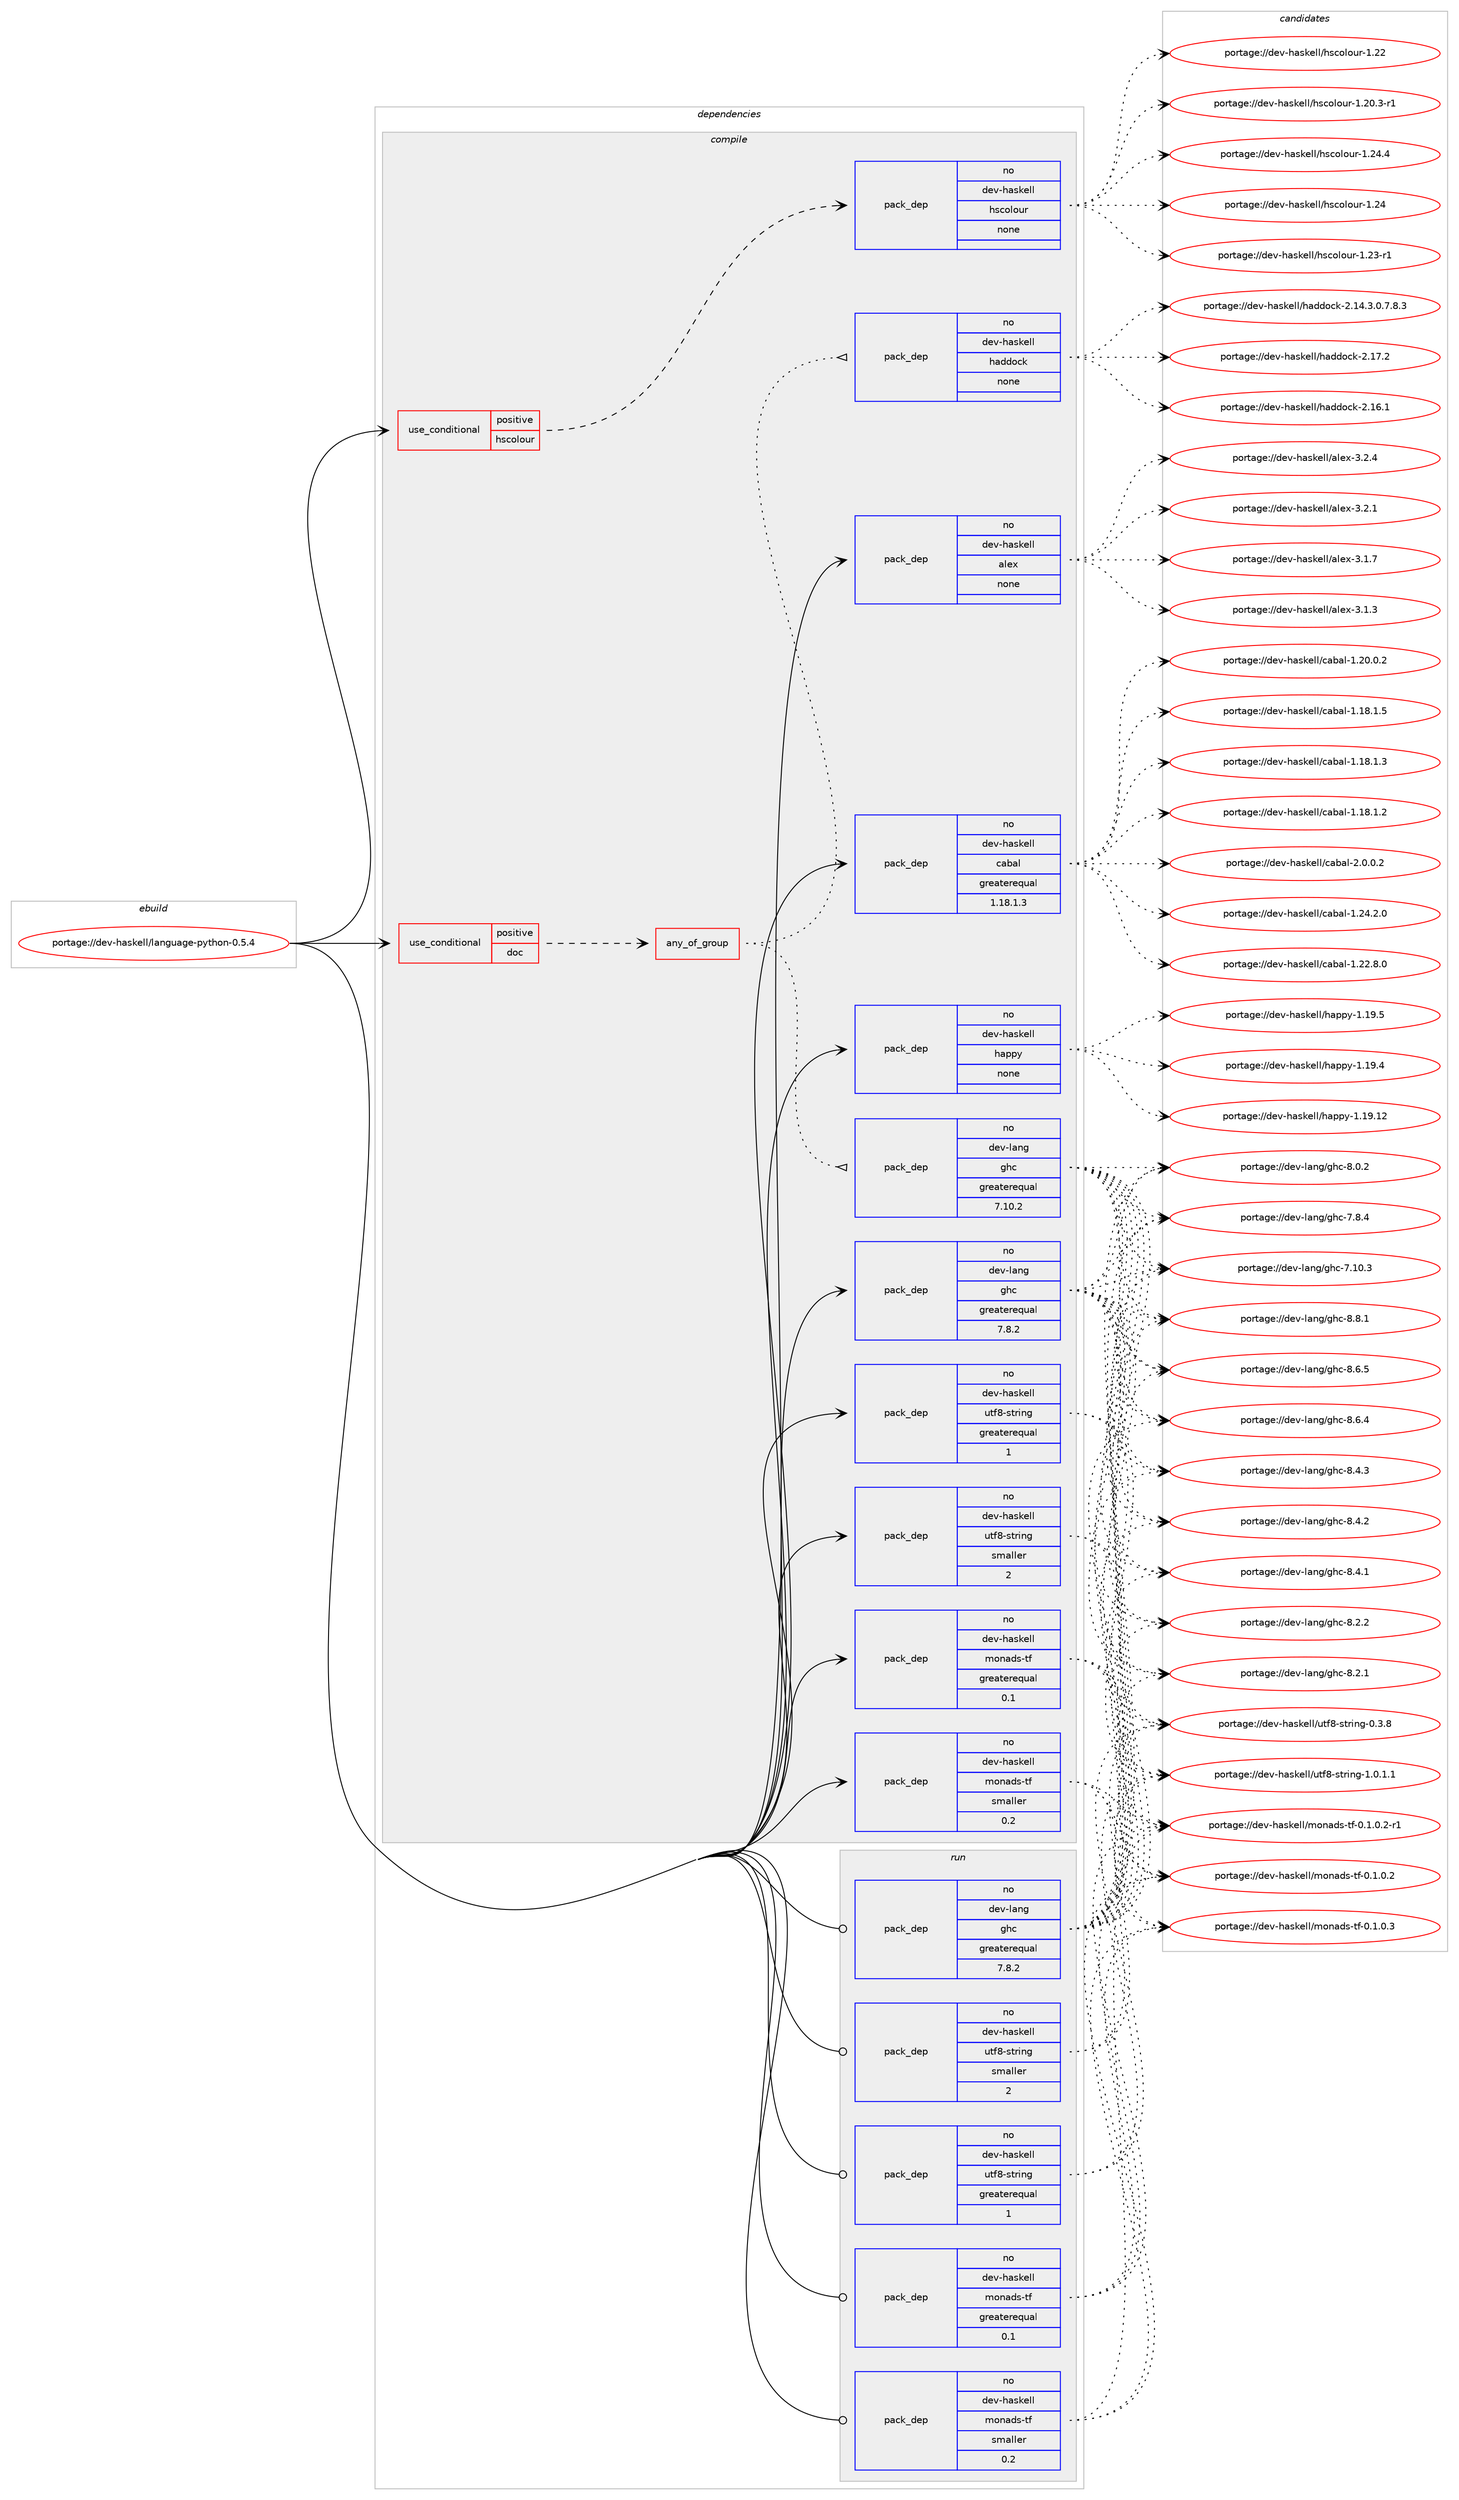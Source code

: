digraph prolog {

# *************
# Graph options
# *************

newrank=true;
concentrate=true;
compound=true;
graph [rankdir=LR,fontname=Helvetica,fontsize=10,ranksep=1.5];#, ranksep=2.5, nodesep=0.2];
edge  [arrowhead=vee];
node  [fontname=Helvetica,fontsize=10];

# **********
# The ebuild
# **********

subgraph cluster_leftcol {
color=gray;
label=<<i>ebuild</i>>;
id [label="portage://dev-haskell/language-python-0.5.4", color=red, width=4, href="../dev-haskell/language-python-0.5.4.svg"];
}

# ****************
# The dependencies
# ****************

subgraph cluster_midcol {
color=gray;
label=<<i>dependencies</i>>;
subgraph cluster_compile {
fillcolor="#eeeeee";
style=filled;
label=<<i>compile</i>>;
subgraph cond132990 {
dependency554564 [label=<<TABLE BORDER="0" CELLBORDER="1" CELLSPACING="0" CELLPADDING="4"><TR><TD ROWSPAN="3" CELLPADDING="10">use_conditional</TD></TR><TR><TD>positive</TD></TR><TR><TD>doc</TD></TR></TABLE>>, shape=none, color=red];
subgraph any6138 {
dependency554565 [label=<<TABLE BORDER="0" CELLBORDER="1" CELLSPACING="0" CELLPADDING="4"><TR><TD CELLPADDING="10">any_of_group</TD></TR></TABLE>>, shape=none, color=red];subgraph pack415199 {
dependency554566 [label=<<TABLE BORDER="0" CELLBORDER="1" CELLSPACING="0" CELLPADDING="4" WIDTH="220"><TR><TD ROWSPAN="6" CELLPADDING="30">pack_dep</TD></TR><TR><TD WIDTH="110">no</TD></TR><TR><TD>dev-haskell</TD></TR><TR><TD>haddock</TD></TR><TR><TD>none</TD></TR><TR><TD></TD></TR></TABLE>>, shape=none, color=blue];
}
dependency554565:e -> dependency554566:w [weight=20,style="dotted",arrowhead="oinv"];
subgraph pack415200 {
dependency554567 [label=<<TABLE BORDER="0" CELLBORDER="1" CELLSPACING="0" CELLPADDING="4" WIDTH="220"><TR><TD ROWSPAN="6" CELLPADDING="30">pack_dep</TD></TR><TR><TD WIDTH="110">no</TD></TR><TR><TD>dev-lang</TD></TR><TR><TD>ghc</TD></TR><TR><TD>greaterequal</TD></TR><TR><TD>7.10.2</TD></TR></TABLE>>, shape=none, color=blue];
}
dependency554565:e -> dependency554567:w [weight=20,style="dotted",arrowhead="oinv"];
}
dependency554564:e -> dependency554565:w [weight=20,style="dashed",arrowhead="vee"];
}
id:e -> dependency554564:w [weight=20,style="solid",arrowhead="vee"];
subgraph cond132991 {
dependency554568 [label=<<TABLE BORDER="0" CELLBORDER="1" CELLSPACING="0" CELLPADDING="4"><TR><TD ROWSPAN="3" CELLPADDING="10">use_conditional</TD></TR><TR><TD>positive</TD></TR><TR><TD>hscolour</TD></TR></TABLE>>, shape=none, color=red];
subgraph pack415201 {
dependency554569 [label=<<TABLE BORDER="0" CELLBORDER="1" CELLSPACING="0" CELLPADDING="4" WIDTH="220"><TR><TD ROWSPAN="6" CELLPADDING="30">pack_dep</TD></TR><TR><TD WIDTH="110">no</TD></TR><TR><TD>dev-haskell</TD></TR><TR><TD>hscolour</TD></TR><TR><TD>none</TD></TR><TR><TD></TD></TR></TABLE>>, shape=none, color=blue];
}
dependency554568:e -> dependency554569:w [weight=20,style="dashed",arrowhead="vee"];
}
id:e -> dependency554568:w [weight=20,style="solid",arrowhead="vee"];
subgraph pack415202 {
dependency554570 [label=<<TABLE BORDER="0" CELLBORDER="1" CELLSPACING="0" CELLPADDING="4" WIDTH="220"><TR><TD ROWSPAN="6" CELLPADDING="30">pack_dep</TD></TR><TR><TD WIDTH="110">no</TD></TR><TR><TD>dev-haskell</TD></TR><TR><TD>alex</TD></TR><TR><TD>none</TD></TR><TR><TD></TD></TR></TABLE>>, shape=none, color=blue];
}
id:e -> dependency554570:w [weight=20,style="solid",arrowhead="vee"];
subgraph pack415203 {
dependency554571 [label=<<TABLE BORDER="0" CELLBORDER="1" CELLSPACING="0" CELLPADDING="4" WIDTH="220"><TR><TD ROWSPAN="6" CELLPADDING="30">pack_dep</TD></TR><TR><TD WIDTH="110">no</TD></TR><TR><TD>dev-haskell</TD></TR><TR><TD>cabal</TD></TR><TR><TD>greaterequal</TD></TR><TR><TD>1.18.1.3</TD></TR></TABLE>>, shape=none, color=blue];
}
id:e -> dependency554571:w [weight=20,style="solid",arrowhead="vee"];
subgraph pack415204 {
dependency554572 [label=<<TABLE BORDER="0" CELLBORDER="1" CELLSPACING="0" CELLPADDING="4" WIDTH="220"><TR><TD ROWSPAN="6" CELLPADDING="30">pack_dep</TD></TR><TR><TD WIDTH="110">no</TD></TR><TR><TD>dev-haskell</TD></TR><TR><TD>happy</TD></TR><TR><TD>none</TD></TR><TR><TD></TD></TR></TABLE>>, shape=none, color=blue];
}
id:e -> dependency554572:w [weight=20,style="solid",arrowhead="vee"];
subgraph pack415205 {
dependency554573 [label=<<TABLE BORDER="0" CELLBORDER="1" CELLSPACING="0" CELLPADDING="4" WIDTH="220"><TR><TD ROWSPAN="6" CELLPADDING="30">pack_dep</TD></TR><TR><TD WIDTH="110">no</TD></TR><TR><TD>dev-haskell</TD></TR><TR><TD>monads-tf</TD></TR><TR><TD>greaterequal</TD></TR><TR><TD>0.1</TD></TR></TABLE>>, shape=none, color=blue];
}
id:e -> dependency554573:w [weight=20,style="solid",arrowhead="vee"];
subgraph pack415206 {
dependency554574 [label=<<TABLE BORDER="0" CELLBORDER="1" CELLSPACING="0" CELLPADDING="4" WIDTH="220"><TR><TD ROWSPAN="6" CELLPADDING="30">pack_dep</TD></TR><TR><TD WIDTH="110">no</TD></TR><TR><TD>dev-haskell</TD></TR><TR><TD>monads-tf</TD></TR><TR><TD>smaller</TD></TR><TR><TD>0.2</TD></TR></TABLE>>, shape=none, color=blue];
}
id:e -> dependency554574:w [weight=20,style="solid",arrowhead="vee"];
subgraph pack415207 {
dependency554575 [label=<<TABLE BORDER="0" CELLBORDER="1" CELLSPACING="0" CELLPADDING="4" WIDTH="220"><TR><TD ROWSPAN="6" CELLPADDING="30">pack_dep</TD></TR><TR><TD WIDTH="110">no</TD></TR><TR><TD>dev-haskell</TD></TR><TR><TD>utf8-string</TD></TR><TR><TD>greaterequal</TD></TR><TR><TD>1</TD></TR></TABLE>>, shape=none, color=blue];
}
id:e -> dependency554575:w [weight=20,style="solid",arrowhead="vee"];
subgraph pack415208 {
dependency554576 [label=<<TABLE BORDER="0" CELLBORDER="1" CELLSPACING="0" CELLPADDING="4" WIDTH="220"><TR><TD ROWSPAN="6" CELLPADDING="30">pack_dep</TD></TR><TR><TD WIDTH="110">no</TD></TR><TR><TD>dev-haskell</TD></TR><TR><TD>utf8-string</TD></TR><TR><TD>smaller</TD></TR><TR><TD>2</TD></TR></TABLE>>, shape=none, color=blue];
}
id:e -> dependency554576:w [weight=20,style="solid",arrowhead="vee"];
subgraph pack415209 {
dependency554577 [label=<<TABLE BORDER="0" CELLBORDER="1" CELLSPACING="0" CELLPADDING="4" WIDTH="220"><TR><TD ROWSPAN="6" CELLPADDING="30">pack_dep</TD></TR><TR><TD WIDTH="110">no</TD></TR><TR><TD>dev-lang</TD></TR><TR><TD>ghc</TD></TR><TR><TD>greaterequal</TD></TR><TR><TD>7.8.2</TD></TR></TABLE>>, shape=none, color=blue];
}
id:e -> dependency554577:w [weight=20,style="solid",arrowhead="vee"];
}
subgraph cluster_compileandrun {
fillcolor="#eeeeee";
style=filled;
label=<<i>compile and run</i>>;
}
subgraph cluster_run {
fillcolor="#eeeeee";
style=filled;
label=<<i>run</i>>;
subgraph pack415210 {
dependency554578 [label=<<TABLE BORDER="0" CELLBORDER="1" CELLSPACING="0" CELLPADDING="4" WIDTH="220"><TR><TD ROWSPAN="6" CELLPADDING="30">pack_dep</TD></TR><TR><TD WIDTH="110">no</TD></TR><TR><TD>dev-haskell</TD></TR><TR><TD>monads-tf</TD></TR><TR><TD>greaterequal</TD></TR><TR><TD>0.1</TD></TR></TABLE>>, shape=none, color=blue];
}
id:e -> dependency554578:w [weight=20,style="solid",arrowhead="odot"];
subgraph pack415211 {
dependency554579 [label=<<TABLE BORDER="0" CELLBORDER="1" CELLSPACING="0" CELLPADDING="4" WIDTH="220"><TR><TD ROWSPAN="6" CELLPADDING="30">pack_dep</TD></TR><TR><TD WIDTH="110">no</TD></TR><TR><TD>dev-haskell</TD></TR><TR><TD>monads-tf</TD></TR><TR><TD>smaller</TD></TR><TR><TD>0.2</TD></TR></TABLE>>, shape=none, color=blue];
}
id:e -> dependency554579:w [weight=20,style="solid",arrowhead="odot"];
subgraph pack415212 {
dependency554580 [label=<<TABLE BORDER="0" CELLBORDER="1" CELLSPACING="0" CELLPADDING="4" WIDTH="220"><TR><TD ROWSPAN="6" CELLPADDING="30">pack_dep</TD></TR><TR><TD WIDTH="110">no</TD></TR><TR><TD>dev-haskell</TD></TR><TR><TD>utf8-string</TD></TR><TR><TD>greaterequal</TD></TR><TR><TD>1</TD></TR></TABLE>>, shape=none, color=blue];
}
id:e -> dependency554580:w [weight=20,style="solid",arrowhead="odot"];
subgraph pack415213 {
dependency554581 [label=<<TABLE BORDER="0" CELLBORDER="1" CELLSPACING="0" CELLPADDING="4" WIDTH="220"><TR><TD ROWSPAN="6" CELLPADDING="30">pack_dep</TD></TR><TR><TD WIDTH="110">no</TD></TR><TR><TD>dev-haskell</TD></TR><TR><TD>utf8-string</TD></TR><TR><TD>smaller</TD></TR><TR><TD>2</TD></TR></TABLE>>, shape=none, color=blue];
}
id:e -> dependency554581:w [weight=20,style="solid",arrowhead="odot"];
subgraph pack415214 {
dependency554582 [label=<<TABLE BORDER="0" CELLBORDER="1" CELLSPACING="0" CELLPADDING="4" WIDTH="220"><TR><TD ROWSPAN="6" CELLPADDING="30">pack_dep</TD></TR><TR><TD WIDTH="110">no</TD></TR><TR><TD>dev-lang</TD></TR><TR><TD>ghc</TD></TR><TR><TD>greaterequal</TD></TR><TR><TD>7.8.2</TD></TR></TABLE>>, shape=none, color=blue];
}
id:e -> dependency554582:w [weight=20,style="solid",arrowhead="odot"];
}
}

# **************
# The candidates
# **************

subgraph cluster_choices {
rank=same;
color=gray;
label=<<i>candidates</i>>;

subgraph choice415199 {
color=black;
nodesep=1;
choice100101118451049711510710110810847104971001001119910745504649554650 [label="portage://dev-haskell/haddock-2.17.2", color=red, width=4,href="../dev-haskell/haddock-2.17.2.svg"];
choice100101118451049711510710110810847104971001001119910745504649544649 [label="portage://dev-haskell/haddock-2.16.1", color=red, width=4,href="../dev-haskell/haddock-2.16.1.svg"];
choice1001011184510497115107101108108471049710010011199107455046495246514648465546564651 [label="portage://dev-haskell/haddock-2.14.3.0.7.8.3", color=red, width=4,href="../dev-haskell/haddock-2.14.3.0.7.8.3.svg"];
dependency554566:e -> choice100101118451049711510710110810847104971001001119910745504649554650:w [style=dotted,weight="100"];
dependency554566:e -> choice100101118451049711510710110810847104971001001119910745504649544649:w [style=dotted,weight="100"];
dependency554566:e -> choice1001011184510497115107101108108471049710010011199107455046495246514648465546564651:w [style=dotted,weight="100"];
}
subgraph choice415200 {
color=black;
nodesep=1;
choice10010111845108971101034710310499455646564649 [label="portage://dev-lang/ghc-8.8.1", color=red, width=4,href="../dev-lang/ghc-8.8.1.svg"];
choice10010111845108971101034710310499455646544653 [label="portage://dev-lang/ghc-8.6.5", color=red, width=4,href="../dev-lang/ghc-8.6.5.svg"];
choice10010111845108971101034710310499455646544652 [label="portage://dev-lang/ghc-8.6.4", color=red, width=4,href="../dev-lang/ghc-8.6.4.svg"];
choice10010111845108971101034710310499455646524651 [label="portage://dev-lang/ghc-8.4.3", color=red, width=4,href="../dev-lang/ghc-8.4.3.svg"];
choice10010111845108971101034710310499455646524650 [label="portage://dev-lang/ghc-8.4.2", color=red, width=4,href="../dev-lang/ghc-8.4.2.svg"];
choice10010111845108971101034710310499455646524649 [label="portage://dev-lang/ghc-8.4.1", color=red, width=4,href="../dev-lang/ghc-8.4.1.svg"];
choice10010111845108971101034710310499455646504650 [label="portage://dev-lang/ghc-8.2.2", color=red, width=4,href="../dev-lang/ghc-8.2.2.svg"];
choice10010111845108971101034710310499455646504649 [label="portage://dev-lang/ghc-8.2.1", color=red, width=4,href="../dev-lang/ghc-8.2.1.svg"];
choice10010111845108971101034710310499455646484650 [label="portage://dev-lang/ghc-8.0.2", color=red, width=4,href="../dev-lang/ghc-8.0.2.svg"];
choice10010111845108971101034710310499455546564652 [label="portage://dev-lang/ghc-7.8.4", color=red, width=4,href="../dev-lang/ghc-7.8.4.svg"];
choice1001011184510897110103471031049945554649484651 [label="portage://dev-lang/ghc-7.10.3", color=red, width=4,href="../dev-lang/ghc-7.10.3.svg"];
dependency554567:e -> choice10010111845108971101034710310499455646564649:w [style=dotted,weight="100"];
dependency554567:e -> choice10010111845108971101034710310499455646544653:w [style=dotted,weight="100"];
dependency554567:e -> choice10010111845108971101034710310499455646544652:w [style=dotted,weight="100"];
dependency554567:e -> choice10010111845108971101034710310499455646524651:w [style=dotted,weight="100"];
dependency554567:e -> choice10010111845108971101034710310499455646524650:w [style=dotted,weight="100"];
dependency554567:e -> choice10010111845108971101034710310499455646524649:w [style=dotted,weight="100"];
dependency554567:e -> choice10010111845108971101034710310499455646504650:w [style=dotted,weight="100"];
dependency554567:e -> choice10010111845108971101034710310499455646504649:w [style=dotted,weight="100"];
dependency554567:e -> choice10010111845108971101034710310499455646484650:w [style=dotted,weight="100"];
dependency554567:e -> choice10010111845108971101034710310499455546564652:w [style=dotted,weight="100"];
dependency554567:e -> choice1001011184510897110103471031049945554649484651:w [style=dotted,weight="100"];
}
subgraph choice415201 {
color=black;
nodesep=1;
choice1001011184510497115107101108108471041159911110811111711445494650524652 [label="portage://dev-haskell/hscolour-1.24.4", color=red, width=4,href="../dev-haskell/hscolour-1.24.4.svg"];
choice100101118451049711510710110810847104115991111081111171144549465052 [label="portage://dev-haskell/hscolour-1.24", color=red, width=4,href="../dev-haskell/hscolour-1.24.svg"];
choice1001011184510497115107101108108471041159911110811111711445494650514511449 [label="portage://dev-haskell/hscolour-1.23-r1", color=red, width=4,href="../dev-haskell/hscolour-1.23-r1.svg"];
choice100101118451049711510710110810847104115991111081111171144549465050 [label="portage://dev-haskell/hscolour-1.22", color=red, width=4,href="../dev-haskell/hscolour-1.22.svg"];
choice10010111845104971151071011081084710411599111108111117114454946504846514511449 [label="portage://dev-haskell/hscolour-1.20.3-r1", color=red, width=4,href="../dev-haskell/hscolour-1.20.3-r1.svg"];
dependency554569:e -> choice1001011184510497115107101108108471041159911110811111711445494650524652:w [style=dotted,weight="100"];
dependency554569:e -> choice100101118451049711510710110810847104115991111081111171144549465052:w [style=dotted,weight="100"];
dependency554569:e -> choice1001011184510497115107101108108471041159911110811111711445494650514511449:w [style=dotted,weight="100"];
dependency554569:e -> choice100101118451049711510710110810847104115991111081111171144549465050:w [style=dotted,weight="100"];
dependency554569:e -> choice10010111845104971151071011081084710411599111108111117114454946504846514511449:w [style=dotted,weight="100"];
}
subgraph choice415202 {
color=black;
nodesep=1;
choice10010111845104971151071011081084797108101120455146504652 [label="portage://dev-haskell/alex-3.2.4", color=red, width=4,href="../dev-haskell/alex-3.2.4.svg"];
choice10010111845104971151071011081084797108101120455146504649 [label="portage://dev-haskell/alex-3.2.1", color=red, width=4,href="../dev-haskell/alex-3.2.1.svg"];
choice10010111845104971151071011081084797108101120455146494655 [label="portage://dev-haskell/alex-3.1.7", color=red, width=4,href="../dev-haskell/alex-3.1.7.svg"];
choice10010111845104971151071011081084797108101120455146494651 [label="portage://dev-haskell/alex-3.1.3", color=red, width=4,href="../dev-haskell/alex-3.1.3.svg"];
dependency554570:e -> choice10010111845104971151071011081084797108101120455146504652:w [style=dotted,weight="100"];
dependency554570:e -> choice10010111845104971151071011081084797108101120455146504649:w [style=dotted,weight="100"];
dependency554570:e -> choice10010111845104971151071011081084797108101120455146494655:w [style=dotted,weight="100"];
dependency554570:e -> choice10010111845104971151071011081084797108101120455146494651:w [style=dotted,weight="100"];
}
subgraph choice415203 {
color=black;
nodesep=1;
choice100101118451049711510710110810847999798971084550464846484650 [label="portage://dev-haskell/cabal-2.0.0.2", color=red, width=4,href="../dev-haskell/cabal-2.0.0.2.svg"];
choice10010111845104971151071011081084799979897108454946505246504648 [label="portage://dev-haskell/cabal-1.24.2.0", color=red, width=4,href="../dev-haskell/cabal-1.24.2.0.svg"];
choice10010111845104971151071011081084799979897108454946505046564648 [label="portage://dev-haskell/cabal-1.22.8.0", color=red, width=4,href="../dev-haskell/cabal-1.22.8.0.svg"];
choice10010111845104971151071011081084799979897108454946504846484650 [label="portage://dev-haskell/cabal-1.20.0.2", color=red, width=4,href="../dev-haskell/cabal-1.20.0.2.svg"];
choice10010111845104971151071011081084799979897108454946495646494653 [label="portage://dev-haskell/cabal-1.18.1.5", color=red, width=4,href="../dev-haskell/cabal-1.18.1.5.svg"];
choice10010111845104971151071011081084799979897108454946495646494651 [label="portage://dev-haskell/cabal-1.18.1.3", color=red, width=4,href="../dev-haskell/cabal-1.18.1.3.svg"];
choice10010111845104971151071011081084799979897108454946495646494650 [label="portage://dev-haskell/cabal-1.18.1.2", color=red, width=4,href="../dev-haskell/cabal-1.18.1.2.svg"];
dependency554571:e -> choice100101118451049711510710110810847999798971084550464846484650:w [style=dotted,weight="100"];
dependency554571:e -> choice10010111845104971151071011081084799979897108454946505246504648:w [style=dotted,weight="100"];
dependency554571:e -> choice10010111845104971151071011081084799979897108454946505046564648:w [style=dotted,weight="100"];
dependency554571:e -> choice10010111845104971151071011081084799979897108454946504846484650:w [style=dotted,weight="100"];
dependency554571:e -> choice10010111845104971151071011081084799979897108454946495646494653:w [style=dotted,weight="100"];
dependency554571:e -> choice10010111845104971151071011081084799979897108454946495646494651:w [style=dotted,weight="100"];
dependency554571:e -> choice10010111845104971151071011081084799979897108454946495646494650:w [style=dotted,weight="100"];
}
subgraph choice415204 {
color=black;
nodesep=1;
choice1001011184510497115107101108108471049711211212145494649574653 [label="portage://dev-haskell/happy-1.19.5", color=red, width=4,href="../dev-haskell/happy-1.19.5.svg"];
choice1001011184510497115107101108108471049711211212145494649574652 [label="portage://dev-haskell/happy-1.19.4", color=red, width=4,href="../dev-haskell/happy-1.19.4.svg"];
choice100101118451049711510710110810847104971121121214549464957464950 [label="portage://dev-haskell/happy-1.19.12", color=red, width=4,href="../dev-haskell/happy-1.19.12.svg"];
dependency554572:e -> choice1001011184510497115107101108108471049711211212145494649574653:w [style=dotted,weight="100"];
dependency554572:e -> choice1001011184510497115107101108108471049711211212145494649574652:w [style=dotted,weight="100"];
dependency554572:e -> choice100101118451049711510710110810847104971121121214549464957464950:w [style=dotted,weight="100"];
}
subgraph choice415205 {
color=black;
nodesep=1;
choice10010111845104971151071011081084710911111097100115451161024548464946484651 [label="portage://dev-haskell/monads-tf-0.1.0.3", color=red, width=4,href="../dev-haskell/monads-tf-0.1.0.3.svg"];
choice100101118451049711510710110810847109111110971001154511610245484649464846504511449 [label="portage://dev-haskell/monads-tf-0.1.0.2-r1", color=red, width=4,href="../dev-haskell/monads-tf-0.1.0.2-r1.svg"];
choice10010111845104971151071011081084710911111097100115451161024548464946484650 [label="portage://dev-haskell/monads-tf-0.1.0.2", color=red, width=4,href="../dev-haskell/monads-tf-0.1.0.2.svg"];
dependency554573:e -> choice10010111845104971151071011081084710911111097100115451161024548464946484651:w [style=dotted,weight="100"];
dependency554573:e -> choice100101118451049711510710110810847109111110971001154511610245484649464846504511449:w [style=dotted,weight="100"];
dependency554573:e -> choice10010111845104971151071011081084710911111097100115451161024548464946484650:w [style=dotted,weight="100"];
}
subgraph choice415206 {
color=black;
nodesep=1;
choice10010111845104971151071011081084710911111097100115451161024548464946484651 [label="portage://dev-haskell/monads-tf-0.1.0.3", color=red, width=4,href="../dev-haskell/monads-tf-0.1.0.3.svg"];
choice100101118451049711510710110810847109111110971001154511610245484649464846504511449 [label="portage://dev-haskell/monads-tf-0.1.0.2-r1", color=red, width=4,href="../dev-haskell/monads-tf-0.1.0.2-r1.svg"];
choice10010111845104971151071011081084710911111097100115451161024548464946484650 [label="portage://dev-haskell/monads-tf-0.1.0.2", color=red, width=4,href="../dev-haskell/monads-tf-0.1.0.2.svg"];
dependency554574:e -> choice10010111845104971151071011081084710911111097100115451161024548464946484651:w [style=dotted,weight="100"];
dependency554574:e -> choice100101118451049711510710110810847109111110971001154511610245484649464846504511449:w [style=dotted,weight="100"];
dependency554574:e -> choice10010111845104971151071011081084710911111097100115451161024548464946484650:w [style=dotted,weight="100"];
}
subgraph choice415207 {
color=black;
nodesep=1;
choice10010111845104971151071011081084711711610256451151161141051101034549464846494649 [label="portage://dev-haskell/utf8-string-1.0.1.1", color=red, width=4,href="../dev-haskell/utf8-string-1.0.1.1.svg"];
choice1001011184510497115107101108108471171161025645115116114105110103454846514656 [label="portage://dev-haskell/utf8-string-0.3.8", color=red, width=4,href="../dev-haskell/utf8-string-0.3.8.svg"];
dependency554575:e -> choice10010111845104971151071011081084711711610256451151161141051101034549464846494649:w [style=dotted,weight="100"];
dependency554575:e -> choice1001011184510497115107101108108471171161025645115116114105110103454846514656:w [style=dotted,weight="100"];
}
subgraph choice415208 {
color=black;
nodesep=1;
choice10010111845104971151071011081084711711610256451151161141051101034549464846494649 [label="portage://dev-haskell/utf8-string-1.0.1.1", color=red, width=4,href="../dev-haskell/utf8-string-1.0.1.1.svg"];
choice1001011184510497115107101108108471171161025645115116114105110103454846514656 [label="portage://dev-haskell/utf8-string-0.3.8", color=red, width=4,href="../dev-haskell/utf8-string-0.3.8.svg"];
dependency554576:e -> choice10010111845104971151071011081084711711610256451151161141051101034549464846494649:w [style=dotted,weight="100"];
dependency554576:e -> choice1001011184510497115107101108108471171161025645115116114105110103454846514656:w [style=dotted,weight="100"];
}
subgraph choice415209 {
color=black;
nodesep=1;
choice10010111845108971101034710310499455646564649 [label="portage://dev-lang/ghc-8.8.1", color=red, width=4,href="../dev-lang/ghc-8.8.1.svg"];
choice10010111845108971101034710310499455646544653 [label="portage://dev-lang/ghc-8.6.5", color=red, width=4,href="../dev-lang/ghc-8.6.5.svg"];
choice10010111845108971101034710310499455646544652 [label="portage://dev-lang/ghc-8.6.4", color=red, width=4,href="../dev-lang/ghc-8.6.4.svg"];
choice10010111845108971101034710310499455646524651 [label="portage://dev-lang/ghc-8.4.3", color=red, width=4,href="../dev-lang/ghc-8.4.3.svg"];
choice10010111845108971101034710310499455646524650 [label="portage://dev-lang/ghc-8.4.2", color=red, width=4,href="../dev-lang/ghc-8.4.2.svg"];
choice10010111845108971101034710310499455646524649 [label="portage://dev-lang/ghc-8.4.1", color=red, width=4,href="../dev-lang/ghc-8.4.1.svg"];
choice10010111845108971101034710310499455646504650 [label="portage://dev-lang/ghc-8.2.2", color=red, width=4,href="../dev-lang/ghc-8.2.2.svg"];
choice10010111845108971101034710310499455646504649 [label="portage://dev-lang/ghc-8.2.1", color=red, width=4,href="../dev-lang/ghc-8.2.1.svg"];
choice10010111845108971101034710310499455646484650 [label="portage://dev-lang/ghc-8.0.2", color=red, width=4,href="../dev-lang/ghc-8.0.2.svg"];
choice10010111845108971101034710310499455546564652 [label="portage://dev-lang/ghc-7.8.4", color=red, width=4,href="../dev-lang/ghc-7.8.4.svg"];
choice1001011184510897110103471031049945554649484651 [label="portage://dev-lang/ghc-7.10.3", color=red, width=4,href="../dev-lang/ghc-7.10.3.svg"];
dependency554577:e -> choice10010111845108971101034710310499455646564649:w [style=dotted,weight="100"];
dependency554577:e -> choice10010111845108971101034710310499455646544653:w [style=dotted,weight="100"];
dependency554577:e -> choice10010111845108971101034710310499455646544652:w [style=dotted,weight="100"];
dependency554577:e -> choice10010111845108971101034710310499455646524651:w [style=dotted,weight="100"];
dependency554577:e -> choice10010111845108971101034710310499455646524650:w [style=dotted,weight="100"];
dependency554577:e -> choice10010111845108971101034710310499455646524649:w [style=dotted,weight="100"];
dependency554577:e -> choice10010111845108971101034710310499455646504650:w [style=dotted,weight="100"];
dependency554577:e -> choice10010111845108971101034710310499455646504649:w [style=dotted,weight="100"];
dependency554577:e -> choice10010111845108971101034710310499455646484650:w [style=dotted,weight="100"];
dependency554577:e -> choice10010111845108971101034710310499455546564652:w [style=dotted,weight="100"];
dependency554577:e -> choice1001011184510897110103471031049945554649484651:w [style=dotted,weight="100"];
}
subgraph choice415210 {
color=black;
nodesep=1;
choice10010111845104971151071011081084710911111097100115451161024548464946484651 [label="portage://dev-haskell/monads-tf-0.1.0.3", color=red, width=4,href="../dev-haskell/monads-tf-0.1.0.3.svg"];
choice100101118451049711510710110810847109111110971001154511610245484649464846504511449 [label="portage://dev-haskell/monads-tf-0.1.0.2-r1", color=red, width=4,href="../dev-haskell/monads-tf-0.1.0.2-r1.svg"];
choice10010111845104971151071011081084710911111097100115451161024548464946484650 [label="portage://dev-haskell/monads-tf-0.1.0.2", color=red, width=4,href="../dev-haskell/monads-tf-0.1.0.2.svg"];
dependency554578:e -> choice10010111845104971151071011081084710911111097100115451161024548464946484651:w [style=dotted,weight="100"];
dependency554578:e -> choice100101118451049711510710110810847109111110971001154511610245484649464846504511449:w [style=dotted,weight="100"];
dependency554578:e -> choice10010111845104971151071011081084710911111097100115451161024548464946484650:w [style=dotted,weight="100"];
}
subgraph choice415211 {
color=black;
nodesep=1;
choice10010111845104971151071011081084710911111097100115451161024548464946484651 [label="portage://dev-haskell/monads-tf-0.1.0.3", color=red, width=4,href="../dev-haskell/monads-tf-0.1.0.3.svg"];
choice100101118451049711510710110810847109111110971001154511610245484649464846504511449 [label="portage://dev-haskell/monads-tf-0.1.0.2-r1", color=red, width=4,href="../dev-haskell/monads-tf-0.1.0.2-r1.svg"];
choice10010111845104971151071011081084710911111097100115451161024548464946484650 [label="portage://dev-haskell/monads-tf-0.1.0.2", color=red, width=4,href="../dev-haskell/monads-tf-0.1.0.2.svg"];
dependency554579:e -> choice10010111845104971151071011081084710911111097100115451161024548464946484651:w [style=dotted,weight="100"];
dependency554579:e -> choice100101118451049711510710110810847109111110971001154511610245484649464846504511449:w [style=dotted,weight="100"];
dependency554579:e -> choice10010111845104971151071011081084710911111097100115451161024548464946484650:w [style=dotted,weight="100"];
}
subgraph choice415212 {
color=black;
nodesep=1;
choice10010111845104971151071011081084711711610256451151161141051101034549464846494649 [label="portage://dev-haskell/utf8-string-1.0.1.1", color=red, width=4,href="../dev-haskell/utf8-string-1.0.1.1.svg"];
choice1001011184510497115107101108108471171161025645115116114105110103454846514656 [label="portage://dev-haskell/utf8-string-0.3.8", color=red, width=4,href="../dev-haskell/utf8-string-0.3.8.svg"];
dependency554580:e -> choice10010111845104971151071011081084711711610256451151161141051101034549464846494649:w [style=dotted,weight="100"];
dependency554580:e -> choice1001011184510497115107101108108471171161025645115116114105110103454846514656:w [style=dotted,weight="100"];
}
subgraph choice415213 {
color=black;
nodesep=1;
choice10010111845104971151071011081084711711610256451151161141051101034549464846494649 [label="portage://dev-haskell/utf8-string-1.0.1.1", color=red, width=4,href="../dev-haskell/utf8-string-1.0.1.1.svg"];
choice1001011184510497115107101108108471171161025645115116114105110103454846514656 [label="portage://dev-haskell/utf8-string-0.3.8", color=red, width=4,href="../dev-haskell/utf8-string-0.3.8.svg"];
dependency554581:e -> choice10010111845104971151071011081084711711610256451151161141051101034549464846494649:w [style=dotted,weight="100"];
dependency554581:e -> choice1001011184510497115107101108108471171161025645115116114105110103454846514656:w [style=dotted,weight="100"];
}
subgraph choice415214 {
color=black;
nodesep=1;
choice10010111845108971101034710310499455646564649 [label="portage://dev-lang/ghc-8.8.1", color=red, width=4,href="../dev-lang/ghc-8.8.1.svg"];
choice10010111845108971101034710310499455646544653 [label="portage://dev-lang/ghc-8.6.5", color=red, width=4,href="../dev-lang/ghc-8.6.5.svg"];
choice10010111845108971101034710310499455646544652 [label="portage://dev-lang/ghc-8.6.4", color=red, width=4,href="../dev-lang/ghc-8.6.4.svg"];
choice10010111845108971101034710310499455646524651 [label="portage://dev-lang/ghc-8.4.3", color=red, width=4,href="../dev-lang/ghc-8.4.3.svg"];
choice10010111845108971101034710310499455646524650 [label="portage://dev-lang/ghc-8.4.2", color=red, width=4,href="../dev-lang/ghc-8.4.2.svg"];
choice10010111845108971101034710310499455646524649 [label="portage://dev-lang/ghc-8.4.1", color=red, width=4,href="../dev-lang/ghc-8.4.1.svg"];
choice10010111845108971101034710310499455646504650 [label="portage://dev-lang/ghc-8.2.2", color=red, width=4,href="../dev-lang/ghc-8.2.2.svg"];
choice10010111845108971101034710310499455646504649 [label="portage://dev-lang/ghc-8.2.1", color=red, width=4,href="../dev-lang/ghc-8.2.1.svg"];
choice10010111845108971101034710310499455646484650 [label="portage://dev-lang/ghc-8.0.2", color=red, width=4,href="../dev-lang/ghc-8.0.2.svg"];
choice10010111845108971101034710310499455546564652 [label="portage://dev-lang/ghc-7.8.4", color=red, width=4,href="../dev-lang/ghc-7.8.4.svg"];
choice1001011184510897110103471031049945554649484651 [label="portage://dev-lang/ghc-7.10.3", color=red, width=4,href="../dev-lang/ghc-7.10.3.svg"];
dependency554582:e -> choice10010111845108971101034710310499455646564649:w [style=dotted,weight="100"];
dependency554582:e -> choice10010111845108971101034710310499455646544653:w [style=dotted,weight="100"];
dependency554582:e -> choice10010111845108971101034710310499455646544652:w [style=dotted,weight="100"];
dependency554582:e -> choice10010111845108971101034710310499455646524651:w [style=dotted,weight="100"];
dependency554582:e -> choice10010111845108971101034710310499455646524650:w [style=dotted,weight="100"];
dependency554582:e -> choice10010111845108971101034710310499455646524649:w [style=dotted,weight="100"];
dependency554582:e -> choice10010111845108971101034710310499455646504650:w [style=dotted,weight="100"];
dependency554582:e -> choice10010111845108971101034710310499455646504649:w [style=dotted,weight="100"];
dependency554582:e -> choice10010111845108971101034710310499455646484650:w [style=dotted,weight="100"];
dependency554582:e -> choice10010111845108971101034710310499455546564652:w [style=dotted,weight="100"];
dependency554582:e -> choice1001011184510897110103471031049945554649484651:w [style=dotted,weight="100"];
}
}

}
